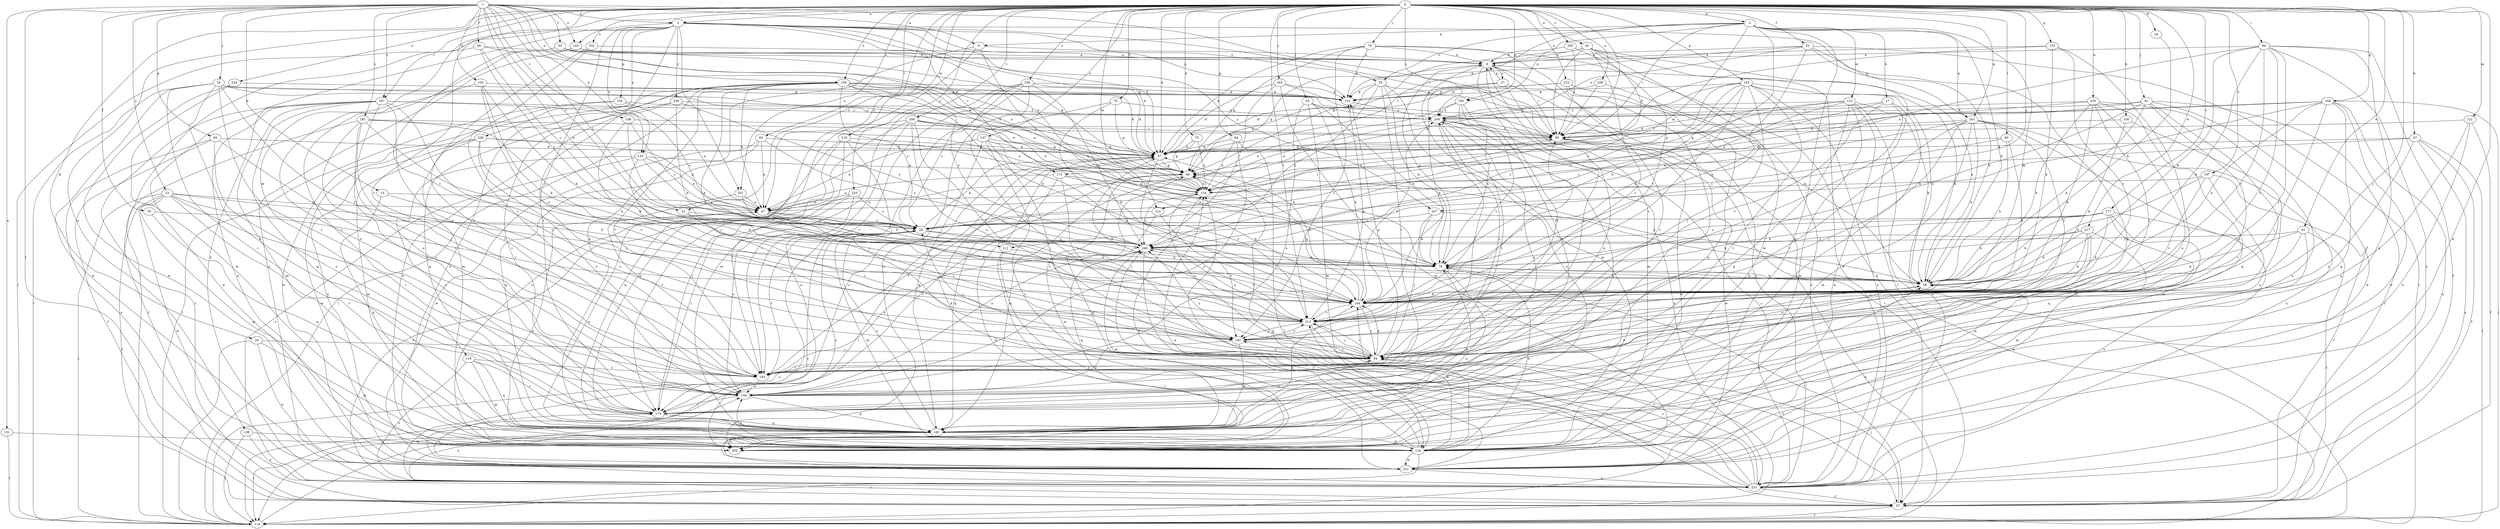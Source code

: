 strict digraph  {
0;
1;
2;
3;
6;
9;
13;
17;
18;
22;
23;
24;
25;
27;
28;
29;
34;
37;
41;
42;
47;
52;
53;
55;
56;
57;
64;
65;
66;
67;
70;
75;
76;
79;
80;
83;
84;
85;
91;
93;
94;
100;
103;
104;
108;
111;
114;
119;
121;
122;
123;
124;
131;
133;
134;
137;
138;
139;
143;
144;
145;
150;
152;
153;
155;
158;
161;
163;
165;
167;
172;
173;
177;
181;
183;
193;
197;
201;
202;
205;
206;
212;
217;
219;
220;
221;
222;
224;
226;
229;
231;
232;
233;
236;
237;
239;
240;
249;
0 -> 2  [label=a];
0 -> 3  [label=a];
0 -> 22  [label=c];
0 -> 29  [label=d];
0 -> 34  [label=d];
0 -> 37  [label=d];
0 -> 41  [label=e];
0 -> 42  [label=e];
0 -> 47  [label=e];
0 -> 52  [label=f];
0 -> 64  [label=g];
0 -> 67  [label=h];
0 -> 70  [label=h];
0 -> 75  [label=h];
0 -> 79  [label=i];
0 -> 80  [label=i];
0 -> 83  [label=i];
0 -> 84  [label=i];
0 -> 85  [label=i];
0 -> 91  [label=j];
0 -> 93  [label=j];
0 -> 94  [label=j];
0 -> 100  [label=k];
0 -> 119  [label=m];
0 -> 121  [label=m];
0 -> 122  [label=m];
0 -> 137  [label=o];
0 -> 138  [label=o];
0 -> 139  [label=o];
0 -> 145  [label=p];
0 -> 150  [label=p];
0 -> 155  [label=q];
0 -> 158  [label=q];
0 -> 161  [label=q];
0 -> 165  [label=r];
0 -> 167  [label=r];
0 -> 177  [label=s];
0 -> 193  [label=t];
0 -> 197  [label=u];
0 -> 201  [label=u];
0 -> 205  [label=v];
0 -> 206  [label=v];
0 -> 212  [label=v];
0 -> 217  [label=w];
0 -> 219  [label=w];
0 -> 220  [label=w];
0 -> 221  [label=w];
0 -> 222  [label=x];
0 -> 224  [label=x];
0 -> 226  [label=x];
0 -> 232  [label=y];
0 -> 233  [label=y];
0 -> 236  [label=y];
0 -> 237  [label=y];
0 -> 249  [label=z];
1 -> 3  [label=a];
1 -> 6  [label=a];
1 -> 13  [label=b];
1 -> 22  [label=c];
1 -> 23  [label=c];
1 -> 24  [label=c];
1 -> 53  [label=f];
1 -> 55  [label=f];
1 -> 56  [label=f];
1 -> 57  [label=f];
1 -> 65  [label=g];
1 -> 66  [label=g];
1 -> 76  [label=h];
1 -> 85  [label=i];
1 -> 103  [label=k];
1 -> 108  [label=l];
1 -> 111  [label=l];
1 -> 131  [label=n];
1 -> 133  [label=n];
1 -> 139  [label=o];
1 -> 143  [label=o];
1 -> 167  [label=r];
1 -> 181  [label=s];
2 -> 6  [label=a];
2 -> 17  [label=b];
2 -> 18  [label=b];
2 -> 25  [label=c];
2 -> 85  [label=i];
2 -> 104  [label=k];
2 -> 111  [label=l];
2 -> 122  [label=m];
2 -> 123  [label=m];
2 -> 124  [label=m];
2 -> 150  [label=p];
2 -> 161  [label=q];
2 -> 172  [label=r];
3 -> 25  [label=c];
3 -> 37  [label=d];
3 -> 85  [label=i];
3 -> 114  [label=l];
3 -> 133  [label=n];
3 -> 134  [label=n];
3 -> 143  [label=o];
3 -> 152  [label=p];
3 -> 153  [label=p];
3 -> 161  [label=q];
3 -> 172  [label=r];
3 -> 173  [label=r];
3 -> 183  [label=s];
3 -> 201  [label=u];
3 -> 229  [label=x];
3 -> 231  [label=x];
3 -> 237  [label=y];
3 -> 239  [label=y];
6 -> 9  [label=a];
6 -> 76  [label=h];
6 -> 163  [label=q];
6 -> 173  [label=r];
9 -> 27  [label=c];
9 -> 66  [label=g];
9 -> 85  [label=i];
9 -> 124  [label=m];
9 -> 163  [label=q];
9 -> 193  [label=t];
9 -> 231  [label=x];
13 -> 47  [label=e];
13 -> 163  [label=q];
13 -> 183  [label=s];
17 -> 94  [label=j];
17 -> 202  [label=u];
17 -> 212  [label=v];
17 -> 240  [label=y];
17 -> 249  [label=z];
18 -> 9  [label=a];
18 -> 66  [label=g];
18 -> 76  [label=h];
18 -> 104  [label=k];
22 -> 28  [label=c];
22 -> 104  [label=k];
22 -> 183  [label=s];
23 -> 47  [label=e];
23 -> 57  [label=f];
23 -> 76  [label=h];
23 -> 114  [label=l];
23 -> 124  [label=m];
23 -> 173  [label=r];
23 -> 193  [label=t];
23 -> 212  [label=v];
23 -> 221  [label=w];
24 -> 37  [label=d];
24 -> 114  [label=l];
24 -> 134  [label=n];
24 -> 144  [label=o];
24 -> 153  [label=p];
24 -> 173  [label=r];
24 -> 193  [label=t];
24 -> 212  [label=v];
24 -> 221  [label=w];
25 -> 18  [label=b];
25 -> 66  [label=g];
25 -> 76  [label=h];
25 -> 153  [label=p];
25 -> 193  [label=t];
25 -> 202  [label=u];
25 -> 240  [label=y];
27 -> 9  [label=a];
27 -> 104  [label=k];
27 -> 114  [label=l];
27 -> 124  [label=m];
27 -> 153  [label=p];
28 -> 37  [label=d];
28 -> 76  [label=h];
28 -> 124  [label=m];
28 -> 193  [label=t];
28 -> 240  [label=y];
29 -> 94  [label=j];
29 -> 114  [label=l];
29 -> 124  [label=m];
29 -> 221  [label=w];
34 -> 18  [label=b];
37 -> 66  [label=g];
37 -> 114  [label=l];
37 -> 173  [label=r];
37 -> 212  [label=v];
41 -> 57  [label=f];
41 -> 94  [label=j];
41 -> 104  [label=k];
41 -> 124  [label=m];
41 -> 240  [label=y];
42 -> 9  [label=a];
42 -> 66  [label=g];
42 -> 85  [label=i];
42 -> 114  [label=l];
42 -> 124  [label=m];
42 -> 183  [label=s];
42 -> 212  [label=v];
42 -> 231  [label=x];
47 -> 28  [label=c];
47 -> 85  [label=i];
47 -> 104  [label=k];
47 -> 183  [label=s];
47 -> 212  [label=v];
52 -> 9  [label=a];
52 -> 18  [label=b];
52 -> 114  [label=l];
52 -> 153  [label=p];
52 -> 163  [label=q];
52 -> 240  [label=y];
52 -> 249  [label=z];
53 -> 9  [label=a];
53 -> 66  [label=g];
53 -> 134  [label=n];
53 -> 212  [label=v];
55 -> 28  [label=c];
55 -> 163  [label=q];
56 -> 9  [label=a];
56 -> 28  [label=c];
56 -> 66  [label=g];
56 -> 114  [label=l];
56 -> 240  [label=y];
57 -> 85  [label=i];
57 -> 94  [label=j];
57 -> 114  [label=l];
57 -> 134  [label=n];
57 -> 144  [label=o];
64 -> 37  [label=d];
64 -> 114  [label=l];
64 -> 134  [label=n];
64 -> 144  [label=o];
65 -> 37  [label=d];
65 -> 57  [label=f];
65 -> 144  [label=o];
65 -> 193  [label=t];
65 -> 231  [label=x];
66 -> 134  [label=n];
66 -> 163  [label=q];
66 -> 173  [label=r];
66 -> 193  [label=t];
66 -> 221  [label=w];
67 -> 37  [label=d];
67 -> 57  [label=f];
67 -> 114  [label=l];
67 -> 134  [label=n];
67 -> 144  [label=o];
67 -> 231  [label=x];
70 -> 66  [label=g];
70 -> 104  [label=k];
70 -> 183  [label=s];
70 -> 249  [label=z];
75 -> 37  [label=d];
75 -> 66  [label=g];
75 -> 134  [label=n];
76 -> 9  [label=a];
76 -> 18  [label=b];
76 -> 57  [label=f];
76 -> 202  [label=u];
79 -> 9  [label=a];
79 -> 37  [label=d];
79 -> 57  [label=f];
79 -> 66  [label=g];
79 -> 153  [label=p];
79 -> 173  [label=r];
79 -> 183  [label=s];
80 -> 18  [label=b];
80 -> 28  [label=c];
80 -> 37  [label=d];
80 -> 104  [label=k];
83 -> 37  [label=d];
83 -> 47  [label=e];
83 -> 163  [label=q];
83 -> 221  [label=w];
83 -> 240  [label=y];
84 -> 9  [label=a];
84 -> 18  [label=b];
84 -> 57  [label=f];
84 -> 94  [label=j];
84 -> 104  [label=k];
84 -> 134  [label=n];
84 -> 183  [label=s];
84 -> 202  [label=u];
84 -> 212  [label=v];
84 -> 231  [label=x];
85 -> 37  [label=d];
85 -> 134  [label=n];
85 -> 202  [label=u];
85 -> 221  [label=w];
91 -> 18  [label=b];
91 -> 57  [label=f];
91 -> 66  [label=g];
91 -> 76  [label=h];
91 -> 163  [label=q];
91 -> 193  [label=t];
91 -> 221  [label=w];
91 -> 249  [label=z];
93 -> 76  [label=h];
93 -> 104  [label=k];
93 -> 124  [label=m];
93 -> 144  [label=o];
93 -> 249  [label=z];
94 -> 28  [label=c];
94 -> 104  [label=k];
94 -> 134  [label=n];
94 -> 153  [label=p];
94 -> 193  [label=t];
94 -> 212  [label=v];
94 -> 240  [label=y];
94 -> 249  [label=z];
100 -> 85  [label=i];
100 -> 104  [label=k];
100 -> 202  [label=u];
103 -> 18  [label=b];
103 -> 104  [label=k];
103 -> 144  [label=o];
103 -> 153  [label=p];
103 -> 212  [label=v];
104 -> 37  [label=d];
104 -> 66  [label=g];
104 -> 94  [label=j];
104 -> 212  [label=v];
104 -> 249  [label=z];
108 -> 28  [label=c];
108 -> 85  [label=i];
108 -> 104  [label=k];
108 -> 240  [label=y];
111 -> 76  [label=h];
111 -> 114  [label=l];
111 -> 231  [label=x];
114 -> 28  [label=c];
114 -> 37  [label=d];
119 -> 124  [label=m];
119 -> 163  [label=q];
119 -> 173  [label=r];
119 -> 193  [label=t];
119 -> 231  [label=x];
121 -> 57  [label=f];
121 -> 85  [label=i];
121 -> 163  [label=q];
121 -> 202  [label=u];
122 -> 28  [label=c];
122 -> 144  [label=o];
122 -> 183  [label=s];
123 -> 18  [label=b];
123 -> 37  [label=d];
123 -> 66  [label=g];
123 -> 76  [label=h];
123 -> 124  [label=m];
123 -> 163  [label=q];
123 -> 221  [label=w];
123 -> 231  [label=x];
123 -> 249  [label=z];
124 -> 18  [label=b];
124 -> 37  [label=d];
124 -> 47  [label=e];
124 -> 66  [label=g];
124 -> 76  [label=h];
124 -> 94  [label=j];
124 -> 104  [label=k];
124 -> 114  [label=l];
124 -> 144  [label=o];
124 -> 221  [label=w];
131 -> 114  [label=l];
131 -> 202  [label=u];
133 -> 47  [label=e];
133 -> 66  [label=g];
133 -> 104  [label=k];
133 -> 173  [label=r];
133 -> 231  [label=x];
133 -> 240  [label=y];
134 -> 47  [label=e];
134 -> 240  [label=y];
137 -> 37  [label=d];
137 -> 47  [label=e];
137 -> 76  [label=h];
137 -> 94  [label=j];
137 -> 104  [label=k];
137 -> 163  [label=q];
137 -> 202  [label=u];
138 -> 114  [label=l];
138 -> 124  [label=m];
138 -> 231  [label=x];
139 -> 18  [label=b];
139 -> 28  [label=c];
139 -> 37  [label=d];
139 -> 47  [label=e];
139 -> 85  [label=i];
139 -> 104  [label=k];
139 -> 114  [label=l];
139 -> 124  [label=m];
139 -> 134  [label=n];
139 -> 153  [label=p];
139 -> 173  [label=r];
139 -> 193  [label=t];
139 -> 202  [label=u];
139 -> 240  [label=y];
143 -> 9  [label=a];
143 -> 37  [label=d];
143 -> 173  [label=r];
143 -> 231  [label=x];
144 -> 18  [label=b];
144 -> 163  [label=q];
144 -> 173  [label=r];
144 -> 249  [label=z];
145 -> 18  [label=b];
145 -> 28  [label=c];
145 -> 66  [label=g];
145 -> 76  [label=h];
145 -> 94  [label=j];
145 -> 114  [label=l];
145 -> 153  [label=p];
145 -> 173  [label=r];
145 -> 183  [label=s];
145 -> 231  [label=x];
145 -> 240  [label=y];
150 -> 47  [label=e];
150 -> 76  [label=h];
150 -> 193  [label=t];
150 -> 212  [label=v];
150 -> 249  [label=z];
152 -> 47  [label=e];
152 -> 114  [label=l];
152 -> 221  [label=w];
152 -> 249  [label=z];
153 -> 249  [label=z];
155 -> 9  [label=a];
155 -> 85  [label=i];
155 -> 104  [label=k];
155 -> 173  [label=r];
155 -> 212  [label=v];
158 -> 18  [label=b];
158 -> 28  [label=c];
158 -> 37  [label=d];
158 -> 94  [label=j];
158 -> 114  [label=l];
158 -> 163  [label=q];
158 -> 221  [label=w];
158 -> 231  [label=x];
158 -> 249  [label=z];
161 -> 18  [label=b];
161 -> 28  [label=c];
161 -> 85  [label=i];
161 -> 94  [label=j];
161 -> 124  [label=m];
161 -> 193  [label=t];
161 -> 212  [label=v];
161 -> 221  [label=w];
161 -> 231  [label=x];
163 -> 28  [label=c];
163 -> 47  [label=e];
163 -> 76  [label=h];
163 -> 104  [label=k];
163 -> 114  [label=l];
163 -> 124  [label=m];
163 -> 202  [label=u];
163 -> 221  [label=w];
165 -> 37  [label=d];
165 -> 85  [label=i];
165 -> 153  [label=p];
165 -> 221  [label=w];
165 -> 240  [label=y];
167 -> 28  [label=c];
167 -> 57  [label=f];
167 -> 94  [label=j];
167 -> 124  [label=m];
167 -> 144  [label=o];
167 -> 163  [label=q];
167 -> 193  [label=t];
167 -> 202  [label=u];
167 -> 221  [label=w];
167 -> 249  [label=z];
172 -> 47  [label=e];
172 -> 94  [label=j];
172 -> 104  [label=k];
172 -> 134  [label=n];
172 -> 163  [label=q];
173 -> 94  [label=j];
173 -> 163  [label=q];
177 -> 18  [label=b];
177 -> 28  [label=c];
177 -> 76  [label=h];
177 -> 104  [label=k];
177 -> 124  [label=m];
177 -> 202  [label=u];
177 -> 231  [label=x];
177 -> 240  [label=y];
181 -> 57  [label=f];
181 -> 85  [label=i];
181 -> 94  [label=j];
181 -> 104  [label=k];
181 -> 134  [label=n];
181 -> 144  [label=o];
181 -> 183  [label=s];
181 -> 193  [label=t];
183 -> 94  [label=j];
183 -> 144  [label=o];
183 -> 163  [label=q];
183 -> 212  [label=v];
193 -> 9  [label=a];
193 -> 144  [label=o];
193 -> 240  [label=y];
197 -> 18  [label=b];
197 -> 57  [label=f];
197 -> 134  [label=n];
197 -> 163  [label=q];
197 -> 212  [label=v];
201 -> 47  [label=e];
201 -> 76  [label=h];
201 -> 193  [label=t];
202 -> 28  [label=c];
205 -> 9  [label=a];
205 -> 37  [label=d];
205 -> 85  [label=i];
206 -> 66  [label=g];
206 -> 85  [label=i];
206 -> 134  [label=n];
206 -> 163  [label=q];
206 -> 183  [label=s];
206 -> 193  [label=t];
206 -> 202  [label=u];
206 -> 212  [label=v];
212 -> 37  [label=d];
212 -> 57  [label=f];
212 -> 85  [label=i];
212 -> 94  [label=j];
212 -> 153  [label=p];
212 -> 183  [label=s];
212 -> 240  [label=y];
217 -> 18  [label=b];
217 -> 76  [label=h];
217 -> 94  [label=j];
217 -> 104  [label=k];
217 -> 144  [label=o];
217 -> 221  [label=w];
217 -> 240  [label=y];
219 -> 37  [label=d];
219 -> 76  [label=h];
219 -> 94  [label=j];
219 -> 163  [label=q];
219 -> 173  [label=r];
219 -> 193  [label=t];
220 -> 18  [label=b];
220 -> 104  [label=k];
220 -> 134  [label=n];
220 -> 144  [label=o];
220 -> 173  [label=r];
220 -> 183  [label=s];
220 -> 202  [label=u];
220 -> 249  [label=z];
221 -> 18  [label=b];
221 -> 134  [label=n];
221 -> 173  [label=r];
221 -> 231  [label=x];
222 -> 37  [label=d];
222 -> 153  [label=p];
222 -> 163  [label=q];
222 -> 173  [label=r];
222 -> 231  [label=x];
224 -> 124  [label=m];
224 -> 153  [label=p];
224 -> 221  [label=w];
226 -> 76  [label=h];
226 -> 85  [label=i];
226 -> 153  [label=p];
229 -> 37  [label=d];
229 -> 47  [label=e];
229 -> 94  [label=j];
229 -> 124  [label=m];
229 -> 144  [label=o];
229 -> 202  [label=u];
229 -> 221  [label=w];
231 -> 28  [label=c];
231 -> 57  [label=f];
231 -> 66  [label=g];
231 -> 134  [label=n];
231 -> 183  [label=s];
231 -> 212  [label=v];
231 -> 240  [label=y];
231 -> 249  [label=z];
232 -> 9  [label=a];
232 -> 144  [label=o];
232 -> 193  [label=t];
233 -> 28  [label=c];
233 -> 47  [label=e];
233 -> 144  [label=o];
233 -> 173  [label=r];
233 -> 231  [label=x];
236 -> 28  [label=c];
236 -> 37  [label=d];
236 -> 124  [label=m];
236 -> 153  [label=p];
236 -> 193  [label=t];
236 -> 202  [label=u];
236 -> 231  [label=x];
236 -> 240  [label=y];
237 -> 18  [label=b];
237 -> 28  [label=c];
237 -> 76  [label=h];
237 -> 94  [label=j];
239 -> 18  [label=b];
239 -> 163  [label=q];
239 -> 202  [label=u];
239 -> 240  [label=y];
239 -> 249  [label=z];
240 -> 76  [label=h];
240 -> 114  [label=l];
240 -> 124  [label=m];
240 -> 163  [label=q];
240 -> 212  [label=v];
249 -> 85  [label=i];
249 -> 94  [label=j];
249 -> 134  [label=n];
249 -> 163  [label=q];
249 -> 193  [label=t];
249 -> 231  [label=x];
}
